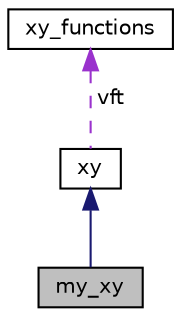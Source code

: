 digraph "my_xy"
{
  edge [fontname="Helvetica",fontsize="10",labelfontname="Helvetica",labelfontsize="10"];
  node [fontname="Helvetica",fontsize="10",shape=record];
  Node2 [label="my_xy",height=0.2,width=0.4,color="black", fillcolor="grey75", style="filled", fontcolor="black"];
  Node3 -> Node2 [dir="back",color="midnightblue",fontsize="10",style="solid",fontname="Helvetica"];
  Node3 [label="xy",height=0.2,width=0.4,color="black", fillcolor="white", style="filled",URL="$structxy.html"];
  Node4 -> Node3 [dir="back",color="darkorchid3",fontsize="10",style="dashed",label=" vft" ,fontname="Helvetica"];
  Node4 [label="xy_functions",height=0.2,width=0.4,color="black", fillcolor="white", style="filled",URL="$structxy__functions.html"];
}

